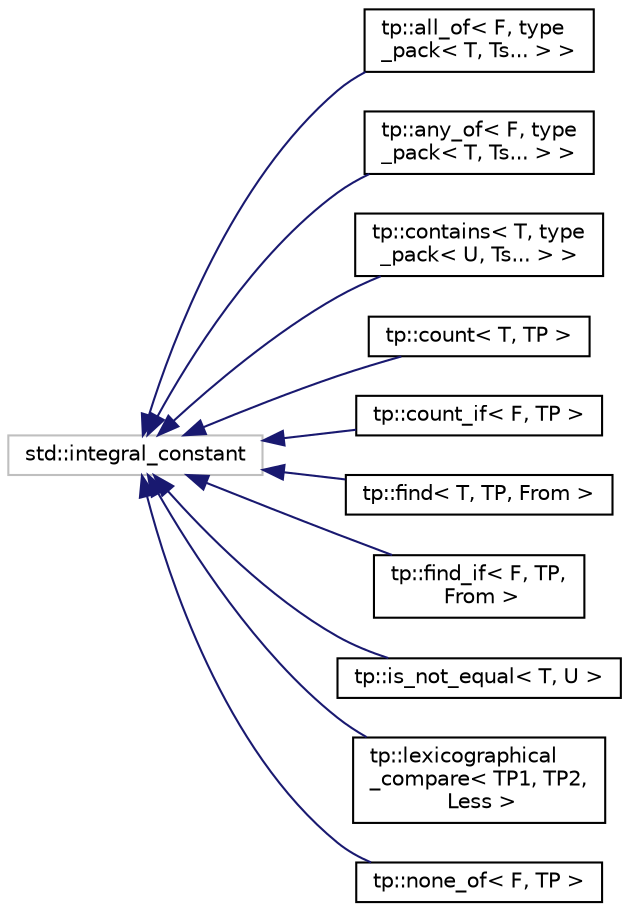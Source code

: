 digraph "Graphical Class Hierarchy"
{
 // LATEX_PDF_SIZE
  edge [fontname="Helvetica",fontsize="10",labelfontname="Helvetica",labelfontsize="10"];
  node [fontname="Helvetica",fontsize="10",shape=record];
  rankdir="LR";
  Node30 [label="std::integral_constant",height=0.2,width=0.4,color="grey75", fillcolor="white", style="filled",tooltip=" "];
  Node30 -> Node0 [dir="back",color="midnightblue",fontsize="10",style="solid",fontname="Helvetica"];
  Node0 [label="tp::all_of\< F, type\l_pack\< T, Ts... \> \>",height=0.2,width=0.4,color="black", fillcolor="white", style="filled",URL="$structtp_1_1all__of_3_01F_00_01type__pack_3_01T_00_01Ts_8_8_8_01_4_01_4.html",tooltip=" "];
  Node30 -> Node32 [dir="back",color="midnightblue",fontsize="10",style="solid",fontname="Helvetica"];
  Node32 [label="tp::any_of\< F, type\l_pack\< T, Ts... \> \>",height=0.2,width=0.4,color="black", fillcolor="white", style="filled",URL="$structtp_1_1any__of_3_01F_00_01type__pack_3_01T_00_01Ts_8_8_8_01_4_01_4.html",tooltip=" "];
  Node30 -> Node33 [dir="back",color="midnightblue",fontsize="10",style="solid",fontname="Helvetica"];
  Node33 [label="tp::contains\< T, type\l_pack\< U, Ts... \> \>",height=0.2,width=0.4,color="black", fillcolor="white", style="filled",URL="$structtp_1_1contains_3_01T_00_01type__pack_3_01U_00_01Ts_8_8_8_01_4_01_4.html",tooltip=" "];
  Node30 -> Node34 [dir="back",color="midnightblue",fontsize="10",style="solid",fontname="Helvetica"];
  Node34 [label="tp::count\< T, TP \>",height=0.2,width=0.4,color="black", fillcolor="white", style="filled",URL="$structtp_1_1count.html",tooltip=" "];
  Node30 -> Node35 [dir="back",color="midnightblue",fontsize="10",style="solid",fontname="Helvetica"];
  Node35 [label="tp::count_if\< F, TP \>",height=0.2,width=0.4,color="black", fillcolor="white", style="filled",URL="$structtp_1_1count__if.html",tooltip=" "];
  Node30 -> Node36 [dir="back",color="midnightblue",fontsize="10",style="solid",fontname="Helvetica"];
  Node36 [label="tp::find\< T, TP, From \>",height=0.2,width=0.4,color="black", fillcolor="white", style="filled",URL="$structtp_1_1find.html",tooltip=" "];
  Node30 -> Node37 [dir="back",color="midnightblue",fontsize="10",style="solid",fontname="Helvetica"];
  Node37 [label="tp::find_if\< F, TP,\l From \>",height=0.2,width=0.4,color="black", fillcolor="white", style="filled",URL="$structtp_1_1find__if.html",tooltip=" "];
  Node30 -> Node38 [dir="back",color="midnightblue",fontsize="10",style="solid",fontname="Helvetica"];
  Node38 [label="tp::is_not_equal\< T, U \>",height=0.2,width=0.4,color="black", fillcolor="white", style="filled",URL="$structtp_1_1is__not__equal.html",tooltip=" "];
  Node30 -> Node39 [dir="back",color="midnightblue",fontsize="10",style="solid",fontname="Helvetica"];
  Node39 [label="tp::lexicographical\l_compare\< TP1, TP2,\l Less \>",height=0.2,width=0.4,color="black", fillcolor="white", style="filled",URL="$structtp_1_1lexicographical__compare.html",tooltip=" "];
  Node30 -> Node40 [dir="back",color="midnightblue",fontsize="10",style="solid",fontname="Helvetica"];
  Node40 [label="tp::none_of\< F, TP \>",height=0.2,width=0.4,color="black", fillcolor="white", style="filled",URL="$structtp_1_1none__of.html",tooltip=" "];
}

